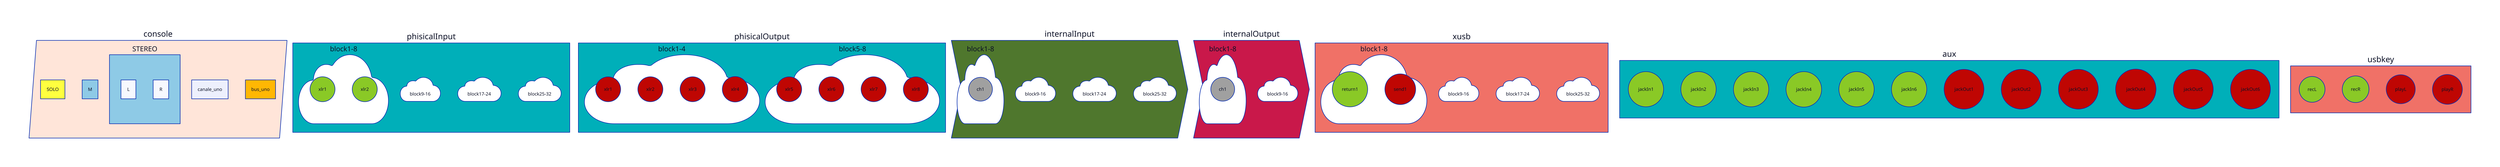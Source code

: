 # fixed hardware (display always)

direction: down

console: {
  SOLO.style.fill: "#ffff3f"
  M.style.fill: "#8ecae6"
  STEREO: {
    L
    R
    style.fill: "#8ecae6"
  }
  shape: parallelogram
  style.fill: "#ffe5d9"
}

phisicalInput: {
  block1-8.shape: cloud
  block9-16.shape: cloud
  block17-24.shape: cloud
  block25-32.shape: cloud
  style.fill: "#00afb9"
}

phisicalOutput: {
  block1-4: {
    xlr1: {
      shape: circle
      style.fill: "#bf0603"
    }
    xlr2: {
      shape: circle
      style.fill: "#bf0603"
    }
    xlr3: {
      shape: circle
      style.fill: "#bf0603"
    }
    xlr4: {
      shape: circle
      style.fill: "#bf0603"
    }

    shape: cloud
  }

  block5-8: {
    xlr5: {
      shape: circle
      style.fill: "#bf0603"
    }
    xlr6: {
      shape: circle
      style.fill: "#bf0603"
    }
    xlr7: {
      shape: circle
      style.fill: "#bf0603"
    }
    xlr8: {
      shape: circle
      style.fill: "#bf0603"
    }
    shape: cloud
  }

  shape: rectangle
  style.fill: "#00afb9"
}

internalInput: {
  block1-8.shape: cloud
  block9-16.shape: cloud
  block17-24.shape: cloud
  block25-32.shape: cloud
  shape: step
  style.fill: "#4f772d"
}

internalOutput: {
  block1-8.shape: cloud
  block9-16.shape: cloud
  shape: step
  style.fill: "#c9184a"
}

xusb: {
  block1-8.shape: cloud
  block9-16.shape: cloud
  block17-24.shape: cloud
  block25-32.shape: cloud
  style.fill: "#f07167"
}

aux: {
  jackIn1: {
    shape: circle
    style.fill: "#8ac926"
  }
  jackIn2: {
    shape: circle
    style.fill: "#8ac926"
  }
  jackIn3: {
    shape: circle
    style.fill: "#8ac926"
  }
  jackIn4: {
    shape: circle
    style.fill: "#8ac926"
  }
  jackIn5: {
    shape: circle
    style.fill: "#8ac926"
  }
  jackIn6: {
    shape: circle
    style.fill: "#8ac926"
  }
  jackOut1: {
    shape: circle
    style.fill: "#bf0603"
  }
  jackOut2: {
    shape: circle
    style.fill: "#bf0603"
  }
  jackOut3: {
    shape: circle
    style.fill: "#bf0603"
  }
  jackOut4: {
    shape: circle
    style.fill: "#bf0603"
  }
  jackOut5: {
    shape: circle
    style.fill: "#bf0603"
  }
  jackOut6: {
    shape: circle
    style.fill: "#bf0603"
  }
  shape: rectangle
  style.fill: "#00afb9"
}

usbkey: {
  recL: {
    shape: circle
    style.fill: "#8ac926"
  }
  recR: {
    shape: circle
    style.fill: "#8ac926"
  }
  playL: {
    shape: circle
    style.fill: "#bf0603"
  }
  playR: {
    shape: circle
    style.fill: "#bf0603"
  }
  shape: rectangle
  style.fill: "#f07167"
}

# some minimal connectors

console: {
  ch1.label: canale_uno
  bus1: {
    label: bus_uno
    style.fill: "#ffb703"
  }
}

phisicalInput.block1-8: {
  xlr1: {
    shape: circle
    style.fill: "#8ac926"
  }
  xlr2: {
    shape: circle
    style.fill: "#8ac926"
  }
}

xusb.block1-8: {
  return1: {
    shape: circle
    style.fill: "#8ac926"
  }

  send1: {
    shape: circle
    style.fill: "#bf0603"
  }
}

internalInput.block1-8: {
  ch1: {
    shape: circle
    style.fill: "#a0a0a0"
  }
}

internalOutput.block1-8: {
  ch1: {
    shape: circle
    style.fill: "#a0a0a0"
  }
}

# end
